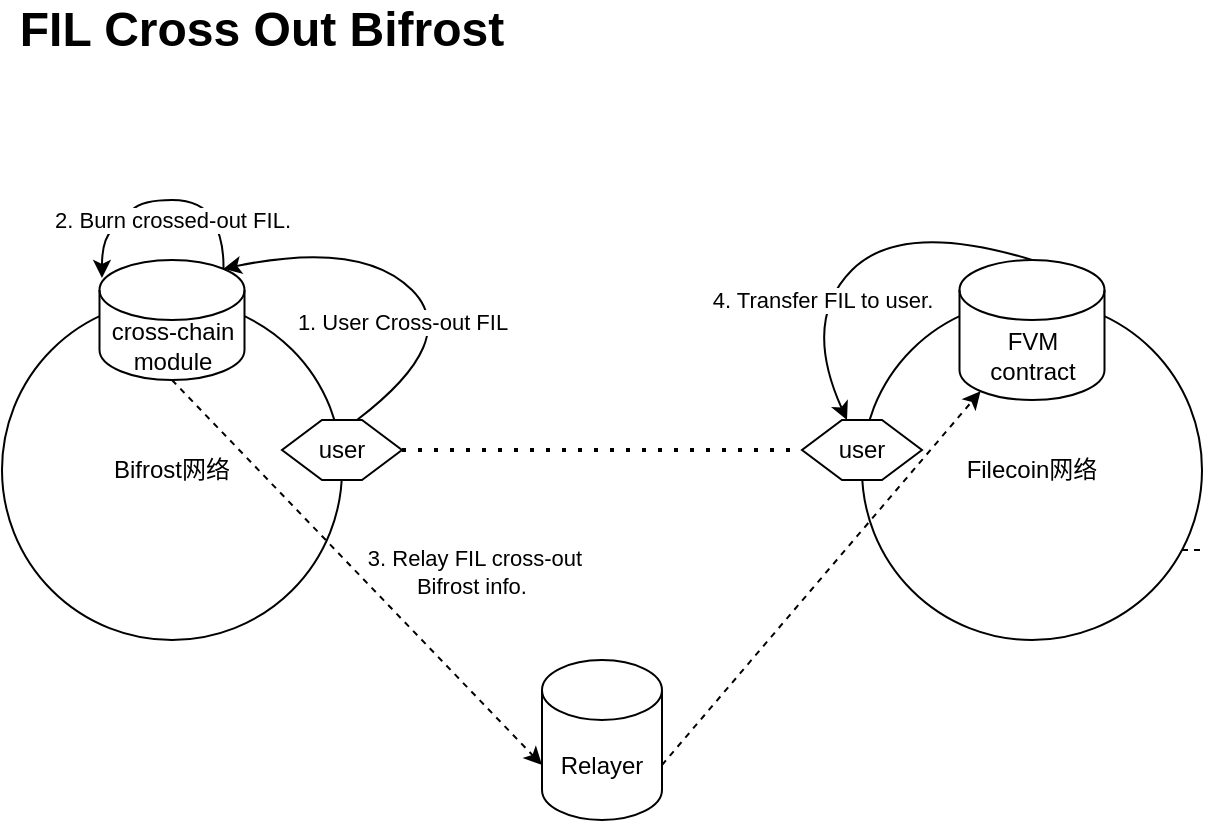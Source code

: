 <mxfile version="20.5.1" type="github">
  <diagram id="1qVJCfuYaMeoUfc-0dYW" name="Page-1">
    <mxGraphModel dx="946" dy="646" grid="1" gridSize="10" guides="1" tooltips="1" connect="1" arrows="1" fold="1" page="1" pageScale="1" pageWidth="827" pageHeight="1169" math="0" shadow="0">
      <root>
        <mxCell id="0" />
        <mxCell id="1" parent="0" />
        <mxCell id="QOcSFR8y_e22kkafj4sU-1" value="Bifrost网络" style="ellipse;whiteSpace=wrap;html=1;aspect=fixed;" parent="1" vertex="1">
          <mxGeometry x="120" y="210" width="170" height="170" as="geometry" />
        </mxCell>
        <mxCell id="QOcSFR8y_e22kkafj4sU-2" value="Filecoin网络" style="ellipse;whiteSpace=wrap;html=1;aspect=fixed;" parent="1" vertex="1">
          <mxGeometry x="550" y="210" width="170" height="170" as="geometry" />
        </mxCell>
        <mxCell id="QOcSFR8y_e22kkafj4sU-6" value="user" style="shape=hexagon;perimeter=hexagonPerimeter2;whiteSpace=wrap;html=1;fixedSize=1;" parent="1" vertex="1">
          <mxGeometry x="260" y="270" width="60" height="30" as="geometry" />
        </mxCell>
        <mxCell id="QOcSFR8y_e22kkafj4sU-7" value="user" style="shape=hexagon;perimeter=hexagonPerimeter2;whiteSpace=wrap;html=1;fixedSize=1;" parent="1" vertex="1">
          <mxGeometry x="520" y="270" width="60" height="30" as="geometry" />
        </mxCell>
        <mxCell id="QOcSFR8y_e22kkafj4sU-8" value="" style="endArrow=none;dashed=1;html=1;dashPattern=1 3;strokeWidth=2;rounded=0;exitX=1;exitY=0.5;exitDx=0;exitDy=0;entryX=0;entryY=0.5;entryDx=0;entryDy=0;" parent="1" source="QOcSFR8y_e22kkafj4sU-6" target="QOcSFR8y_e22kkafj4sU-7" edge="1">
          <mxGeometry width="50" height="50" relative="1" as="geometry">
            <mxPoint x="360" y="350" as="sourcePoint" />
            <mxPoint x="410" y="300" as="targetPoint" />
          </mxGeometry>
        </mxCell>
        <mxCell id="QOcSFR8y_e22kkafj4sU-9" value="FVM contract" style="shape=cylinder3;whiteSpace=wrap;html=1;boundedLbl=1;backgroundOutline=1;size=15;" parent="1" vertex="1">
          <mxGeometry x="598.75" y="190" width="72.5" height="70" as="geometry" />
        </mxCell>
        <mxCell id="QOcSFR8y_e22kkafj4sU-11" value="cross-chain module" style="shape=cylinder3;whiteSpace=wrap;html=1;boundedLbl=1;backgroundOutline=1;size=15;" parent="1" vertex="1">
          <mxGeometry x="168.75" y="190" width="72.5" height="60" as="geometry" />
        </mxCell>
        <mxCell id="womPOICztjm91fhaPhi_-1" value="Relayer" style="shape=cylinder3;whiteSpace=wrap;html=1;boundedLbl=1;backgroundOutline=1;size=15;" parent="1" vertex="1">
          <mxGeometry x="390" y="390" width="60" height="80" as="geometry" />
        </mxCell>
        <mxCell id="womPOICztjm91fhaPhi_-7" value="" style="endArrow=none;dashed=1;html=1;rounded=0;exitX=1;exitY=0.5;exitDx=0;exitDy=0;" parent="1" edge="1">
          <mxGeometry width="50" height="50" relative="1" as="geometry">
            <mxPoint x="710" y="335" as="sourcePoint" />
            <mxPoint x="720" y="335" as="targetPoint" />
          </mxGeometry>
        </mxCell>
        <mxCell id="womPOICztjm91fhaPhi_-11" value="" style="endArrow=classic;html=1;rounded=0;dashed=1;entryX=0.145;entryY=1;entryDx=0;entryDy=-4.35;entryPerimeter=0;exitX=1;exitY=0;exitDx=0;exitDy=52.5;exitPerimeter=0;" parent="1" source="womPOICztjm91fhaPhi_-1" target="QOcSFR8y_e22kkafj4sU-9" edge="1">
          <mxGeometry width="50" height="50" relative="1" as="geometry">
            <mxPoint x="630" y="500" as="sourcePoint" />
            <mxPoint x="630" y="490" as="targetPoint" />
          </mxGeometry>
        </mxCell>
        <mxCell id="womPOICztjm91fhaPhi_-14" value="3. Relay FIL cross-out&lt;br&gt;Bifrost info.&amp;nbsp;" style="edgeLabel;html=1;align=center;verticalAlign=middle;resizable=0;points=[];" parent="womPOICztjm91fhaPhi_-11" vertex="1" connectable="0">
          <mxGeometry x="0.197" y="-3" relative="1" as="geometry">
            <mxPoint x="-192" y="13" as="offset" />
          </mxGeometry>
        </mxCell>
        <mxCell id="womPOICztjm91fhaPhi_-12" value="" style="endArrow=classic;html=1;rounded=0;dashed=1;exitX=0.5;exitY=1;exitDx=0;exitDy=0;exitPerimeter=0;entryX=0;entryY=0;entryDx=0;entryDy=52.5;entryPerimeter=0;" parent="1" source="QOcSFR8y_e22kkafj4sU-11" target="womPOICztjm91fhaPhi_-1" edge="1">
          <mxGeometry width="50" height="50" relative="1" as="geometry">
            <mxPoint x="270" y="510" as="sourcePoint" />
            <mxPoint x="280" y="510" as="targetPoint" />
          </mxGeometry>
        </mxCell>
        <mxCell id="womPOICztjm91fhaPhi_-15" value="FIL Cross Out Bifrost" style="text;html=1;strokeColor=none;fillColor=none;align=center;verticalAlign=middle;whiteSpace=wrap;rounded=0;fontStyle=1;fontSize=24;" parent="1" vertex="1">
          <mxGeometry x="120" y="60" width="260" height="30" as="geometry" />
        </mxCell>
        <mxCell id="7GRQdxyGHGmKx19qUwBg-1" value="" style="curved=1;endArrow=classic;html=1;rounded=0;entryX=0.855;entryY=0;entryDx=0;entryDy=4.35;entryPerimeter=0;exitX=0.625;exitY=0;exitDx=0;exitDy=0;" edge="1" parent="1" source="QOcSFR8y_e22kkafj4sU-6" target="QOcSFR8y_e22kkafj4sU-11">
          <mxGeometry width="50" height="50" relative="1" as="geometry">
            <mxPoint x="300" y="230" as="sourcePoint" />
            <mxPoint x="350" y="180" as="targetPoint" />
            <Array as="points">
              <mxPoint x="350" y="230" />
              <mxPoint x="300" y="180" />
            </Array>
          </mxGeometry>
        </mxCell>
        <mxCell id="7GRQdxyGHGmKx19qUwBg-2" value="1. User Cross-out FIL" style="edgeLabel;html=1;align=center;verticalAlign=middle;resizable=0;points=[];" vertex="1" connectable="0" parent="7GRQdxyGHGmKx19qUwBg-1">
          <mxGeometry x="0.581" y="4" relative="1" as="geometry">
            <mxPoint x="46" y="31" as="offset" />
          </mxGeometry>
        </mxCell>
        <mxCell id="7GRQdxyGHGmKx19qUwBg-3" value="" style="curved=1;endArrow=classic;html=1;rounded=0;exitX=0.855;exitY=0;exitDx=0;exitDy=4.35;exitPerimeter=0;entryX=0.017;entryY=0.15;entryDx=0;entryDy=0;entryPerimeter=0;" edge="1" parent="1" source="QOcSFR8y_e22kkafj4sU-11" target="QOcSFR8y_e22kkafj4sU-11">
          <mxGeometry width="50" height="50" relative="1" as="geometry">
            <mxPoint x="120" y="180" as="sourcePoint" />
            <mxPoint x="170" y="130" as="targetPoint" />
            <Array as="points">
              <mxPoint x="231" y="180" />
              <mxPoint x="220" y="160" />
              <mxPoint x="190" y="160" />
              <mxPoint x="180" y="170" />
              <mxPoint x="170" y="180" />
            </Array>
          </mxGeometry>
        </mxCell>
        <mxCell id="7GRQdxyGHGmKx19qUwBg-4" value="2. Burn crossed-out FIL." style="edgeLabel;html=1;align=center;verticalAlign=middle;resizable=0;points=[];" vertex="1" connectable="0" parent="7GRQdxyGHGmKx19qUwBg-3">
          <mxGeometry x="-0.001" relative="1" as="geometry">
            <mxPoint x="5" y="10" as="offset" />
          </mxGeometry>
        </mxCell>
        <mxCell id="7GRQdxyGHGmKx19qUwBg-5" value="" style="curved=1;endArrow=classic;html=1;rounded=0;exitX=0.5;exitY=0;exitDx=0;exitDy=0;exitPerimeter=0;entryX=0.375;entryY=0;entryDx=0;entryDy=0;" edge="1" parent="1" source="QOcSFR8y_e22kkafj4sU-9" target="QOcSFR8y_e22kkafj4sU-7">
          <mxGeometry width="50" height="50" relative="1" as="geometry">
            <mxPoint x="520" y="180" as="sourcePoint" />
            <mxPoint x="570" y="130" as="targetPoint" />
            <Array as="points">
              <mxPoint x="570" y="170" />
              <mxPoint x="520" y="220" />
            </Array>
          </mxGeometry>
        </mxCell>
        <mxCell id="7GRQdxyGHGmKx19qUwBg-6" value="4. Transfer FIL to user." style="edgeLabel;html=1;align=center;verticalAlign=middle;resizable=0;points=[];" vertex="1" connectable="0" parent="7GRQdxyGHGmKx19qUwBg-5">
          <mxGeometry x="-0.224" y="7" relative="1" as="geometry">
            <mxPoint x="-40" y="30" as="offset" />
          </mxGeometry>
        </mxCell>
      </root>
    </mxGraphModel>
  </diagram>
</mxfile>
